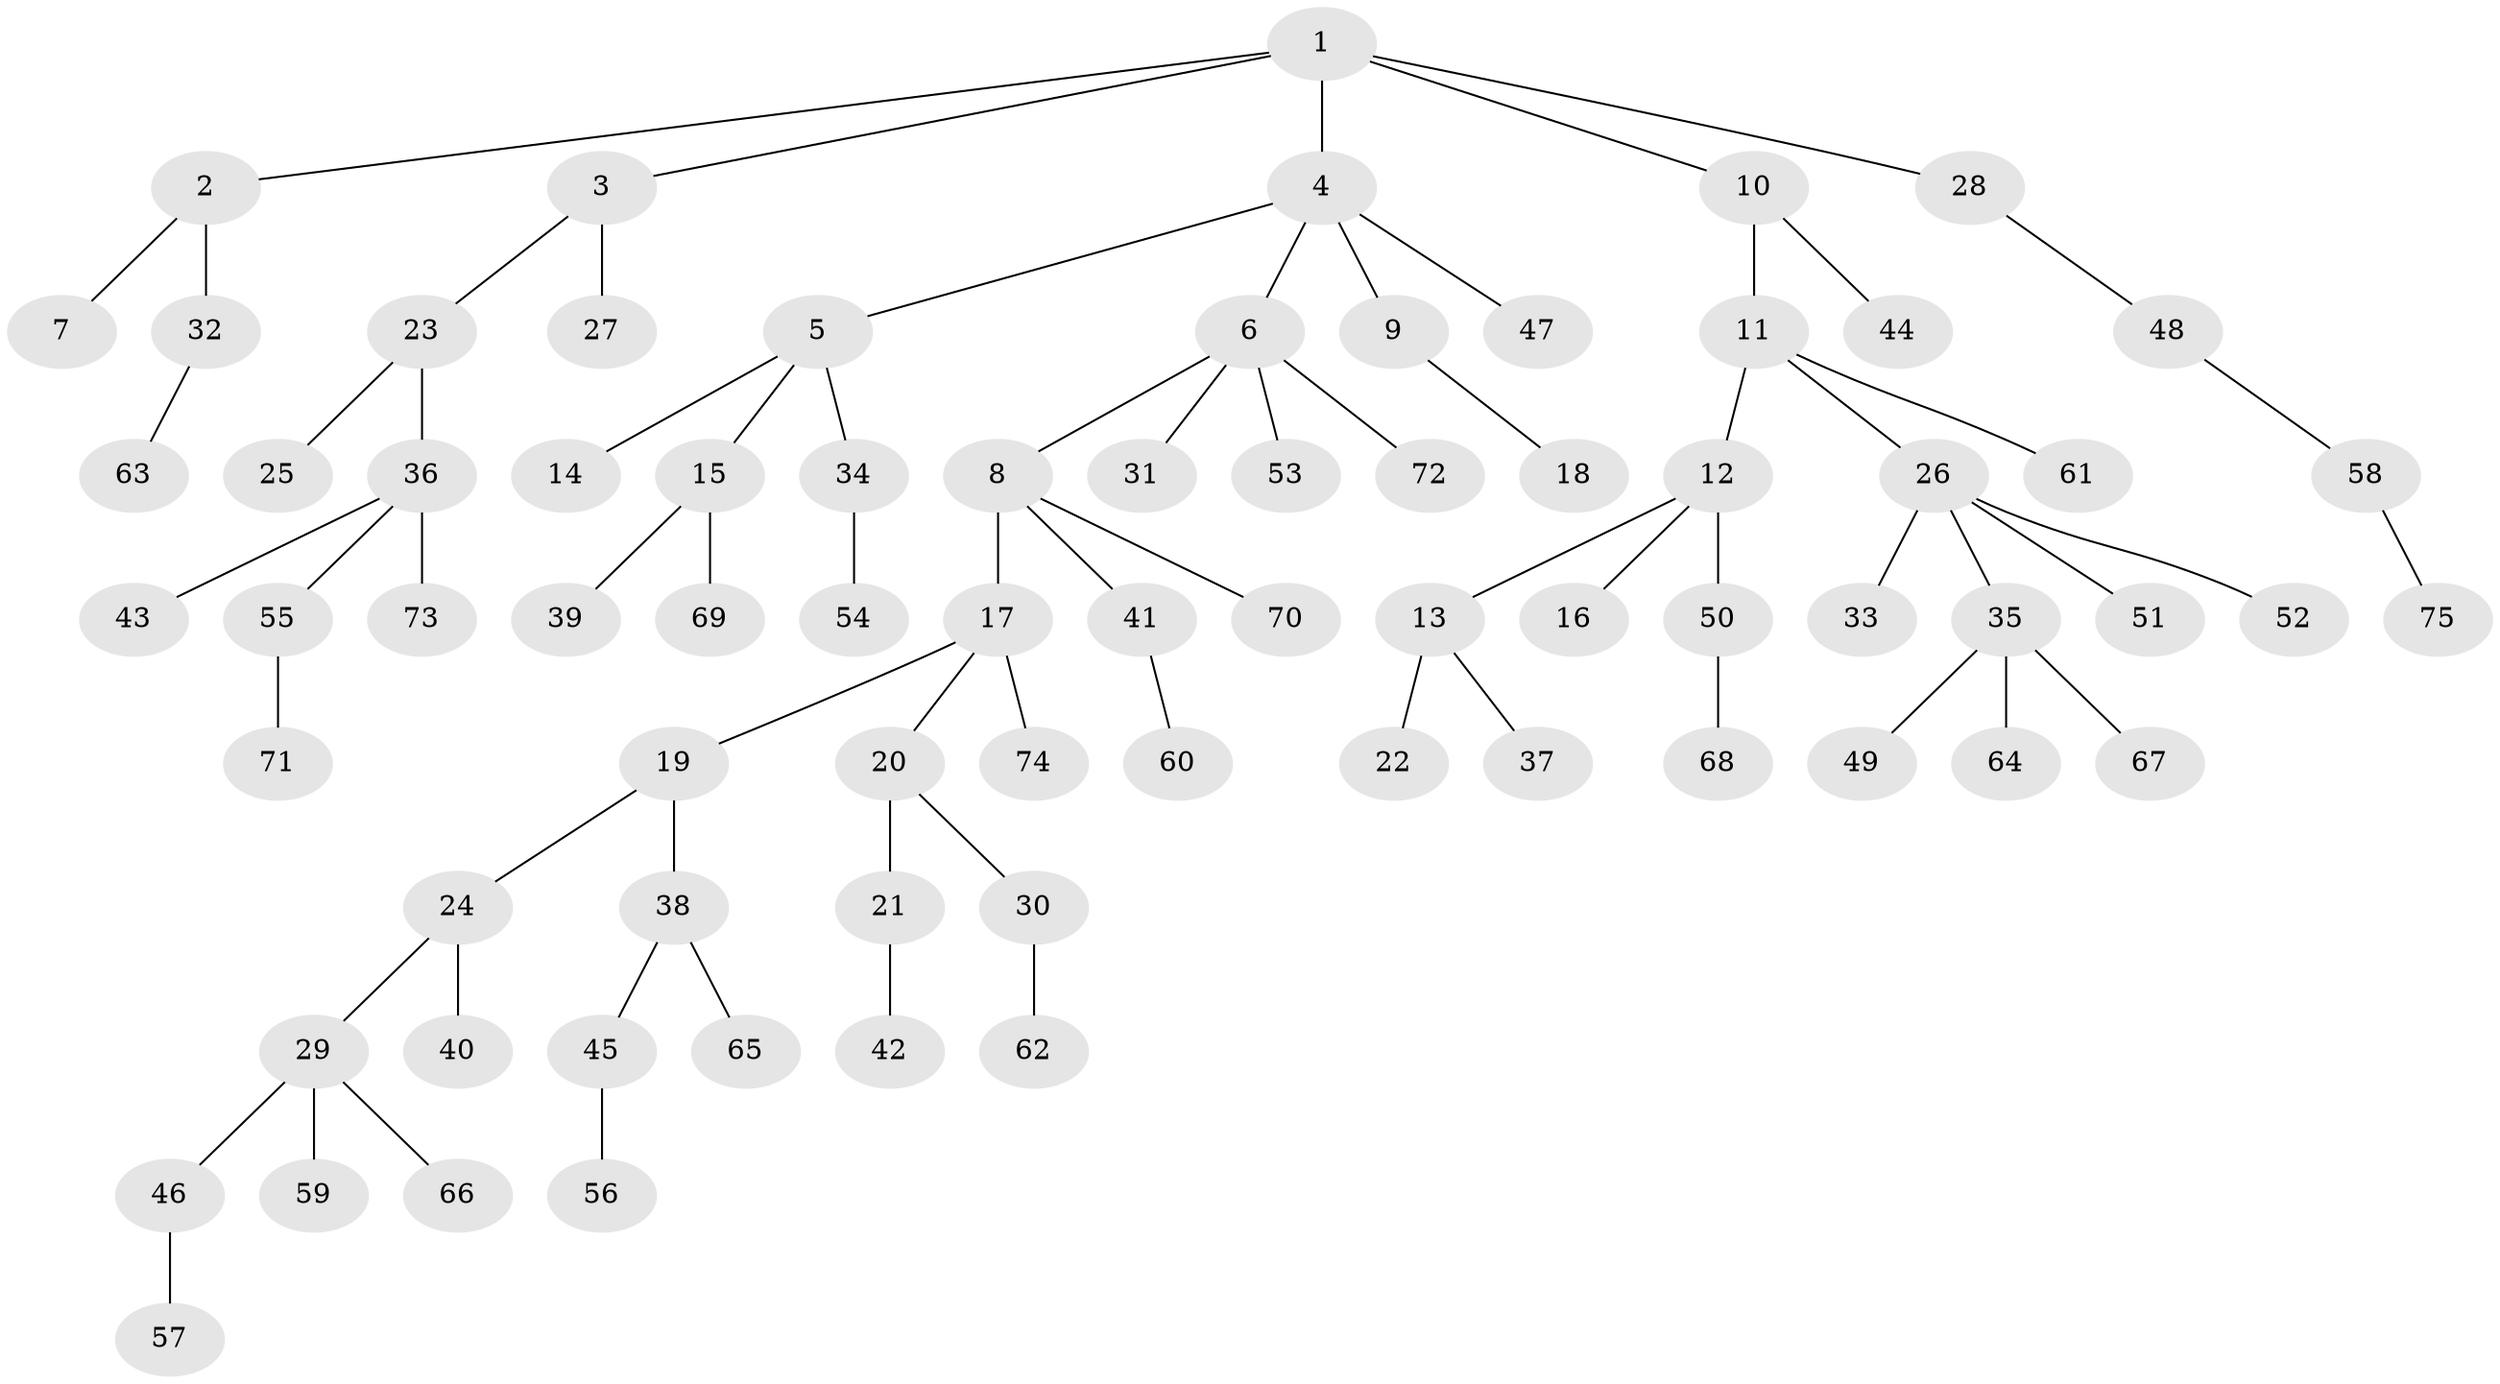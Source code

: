 // Generated by graph-tools (version 1.1) at 2025/02/03/09/25 03:02:20]
// undirected, 75 vertices, 74 edges
graph export_dot {
graph [start="1"]
  node [color=gray90,style=filled];
  1;
  2;
  3;
  4;
  5;
  6;
  7;
  8;
  9;
  10;
  11;
  12;
  13;
  14;
  15;
  16;
  17;
  18;
  19;
  20;
  21;
  22;
  23;
  24;
  25;
  26;
  27;
  28;
  29;
  30;
  31;
  32;
  33;
  34;
  35;
  36;
  37;
  38;
  39;
  40;
  41;
  42;
  43;
  44;
  45;
  46;
  47;
  48;
  49;
  50;
  51;
  52;
  53;
  54;
  55;
  56;
  57;
  58;
  59;
  60;
  61;
  62;
  63;
  64;
  65;
  66;
  67;
  68;
  69;
  70;
  71;
  72;
  73;
  74;
  75;
  1 -- 2;
  1 -- 3;
  1 -- 4;
  1 -- 10;
  1 -- 28;
  2 -- 7;
  2 -- 32;
  3 -- 23;
  3 -- 27;
  4 -- 5;
  4 -- 6;
  4 -- 9;
  4 -- 47;
  5 -- 14;
  5 -- 15;
  5 -- 34;
  6 -- 8;
  6 -- 31;
  6 -- 53;
  6 -- 72;
  8 -- 17;
  8 -- 41;
  8 -- 70;
  9 -- 18;
  10 -- 11;
  10 -- 44;
  11 -- 12;
  11 -- 26;
  11 -- 61;
  12 -- 13;
  12 -- 16;
  12 -- 50;
  13 -- 22;
  13 -- 37;
  15 -- 39;
  15 -- 69;
  17 -- 19;
  17 -- 20;
  17 -- 74;
  19 -- 24;
  19 -- 38;
  20 -- 21;
  20 -- 30;
  21 -- 42;
  23 -- 25;
  23 -- 36;
  24 -- 29;
  24 -- 40;
  26 -- 33;
  26 -- 35;
  26 -- 51;
  26 -- 52;
  28 -- 48;
  29 -- 46;
  29 -- 59;
  29 -- 66;
  30 -- 62;
  32 -- 63;
  34 -- 54;
  35 -- 49;
  35 -- 64;
  35 -- 67;
  36 -- 43;
  36 -- 55;
  36 -- 73;
  38 -- 45;
  38 -- 65;
  41 -- 60;
  45 -- 56;
  46 -- 57;
  48 -- 58;
  50 -- 68;
  55 -- 71;
  58 -- 75;
}
